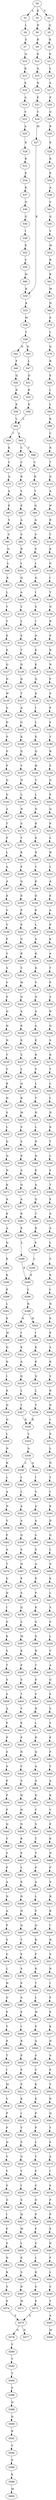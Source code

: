 strict digraph  {
	S0 -> S1 [ label = L ];
	S0 -> S2 [ label = V ];
	S0 -> S3 [ label = K ];
	S1 -> S4 [ label = L ];
	S2 -> S5 [ label = Q ];
	S3 -> S6 [ label = D ];
	S4 -> S7 [ label = S ];
	S5 -> S8 [ label = R ];
	S6 -> S9 [ label = R ];
	S7 -> S10 [ label = Q ];
	S8 -> S11 [ label = E ];
	S9 -> S12 [ label = E ];
	S10 -> S13 [ label = K ];
	S11 -> S14 [ label = L ];
	S12 -> S15 [ label = A ];
	S13 -> S16 [ label = E ];
	S14 -> S17 [ label = A ];
	S15 -> S18 [ label = N ];
	S16 -> S19 [ label = A ];
	S17 -> S20 [ label = E ];
	S18 -> S21 [ label = E ];
	S19 -> S22 [ label = V ];
	S20 -> S23 [ label = G ];
	S21 -> S24 [ label = V ];
	S22 -> S25 [ label = A ];
	S23 -> S26 [ label = R ];
	S24 -> S27 [ label = M ];
	S25 -> S28 [ label = K ];
	S26 -> S29 [ label = E ];
	S27 -> S30 [ label = K ];
	S28 -> S31 [ label = R ];
	S29 -> S32 [ label = R ];
	S30 -> S33 [ label = R ];
	S31 -> S34 [ label = E ];
	S32 -> S35 [ label = E ];
	S33 -> S36 [ label = M ];
	S34 -> S37 [ label = K ];
	S35 -> S38 [ label = A ];
	S36 -> S39 [ label = Y ];
	S37 -> S40 [ label = N ];
	S38 -> S41 [ label = C ];
	S39 -> S42 [ label = N ];
	S39 -> S43 [ label = D ];
	S40 -> S44 [ label = G ];
	S41 -> S45 [ label = Q ];
	S42 -> S46 [ label = F ];
	S43 -> S47 [ label = L ];
	S44 -> S48 [ label = I ];
	S45 -> S49 [ label = V ];
	S46 -> S50 [ label = Q ];
	S47 -> S51 [ label = Q ];
	S48 -> S52 [ label = E ];
	S49 -> S53 [ label = M ];
	S50 -> S54 [ label = K ];
	S51 -> S55 [ label = K ];
	S52 -> S56 [ label = V ];
	S53 -> S57 [ label = R ];
	S54 -> S58 [ label = E ];
	S55 -> S59 [ label = E ];
	S56 -> S60 [ label = M ];
	S57 -> S61 [ label = R ];
	S58 -> S62 [ label = L ];
	S59 -> S62 [ label = L ];
	S60 -> S30 [ label = K ];
	S61 -> S63 [ label = M ];
	S62 -> S64 [ label = I ];
	S62 -> S65 [ label = L ];
	S63 -> S66 [ label = N ];
	S64 -> S67 [ label = K ];
	S65 -> S68 [ label = T ];
	S65 -> S69 [ label = C ];
	S66 -> S70 [ label = E ];
	S67 -> S71 [ label = C ];
	S68 -> S72 [ label = C ];
	S69 -> S73 [ label = C ];
	S70 -> S74 [ label = L ];
	S71 -> S75 [ label = Q ];
	S72 -> S76 [ label = R ];
	S73 -> S77 [ label = R ];
	S74 -> S78 [ label = Q ];
	S75 -> S79 [ label = A ];
	S76 -> S80 [ label = T ];
	S77 -> S81 [ label = S ];
	S78 -> S82 [ label = R ];
	S79 -> S83 [ label = E ];
	S80 -> S84 [ label = Q ];
	S81 -> S85 [ label = E ];
	S82 -> S86 [ label = E ];
	S83 -> S87 [ label = V ];
	S84 -> S88 [ label = A ];
	S85 -> S89 [ label = A ];
	S86 -> S90 [ label = L ];
	S87 -> S91 [ label = S ];
	S88 -> S92 [ label = S ];
	S89 -> S93 [ label = S ];
	S90 -> S94 [ label = L ];
	S91 -> S95 [ label = Q ];
	S92 -> S96 [ label = S ];
	S93 -> S97 [ label = R ];
	S94 -> S98 [ label = R ];
	S95 -> S99 [ label = L ];
	S96 -> S100 [ label = L ];
	S97 -> S101 [ label = L ];
	S98 -> S102 [ label = C ];
	S99 -> S103 [ label = K ];
	S100 -> S104 [ label = Q ];
	S101 -> S105 [ label = Q ];
	S102 -> S106 [ label = R ];
	S103 -> S107 [ label = L ];
	S104 -> S108 [ label = I ];
	S105 -> S109 [ label = A ];
	S106 -> S110 [ label = T ];
	S107 -> S111 [ label = T ];
	S108 -> S112 [ label = S ];
	S109 -> S113 [ label = V ];
	S110 -> S114 [ label = D ];
	S111 -> S115 [ label = Y ];
	S112 -> S116 [ label = I ];
	S113 -> S117 [ label = L ];
	S114 -> S118 [ label = A ];
	S115 -> S119 [ label = E ];
	S116 -> S120 [ label = D ];
	S117 -> S121 [ label = E ];
	S118 -> S122 [ label = N ];
	S119 -> S123 [ label = E ];
	S120 -> S124 [ label = K ];
	S121 -> S125 [ label = T ];
	S122 -> S126 [ label = R ];
	S123 -> S127 [ label = Q ];
	S124 -> S128 [ label = K ];
	S125 -> S129 [ label = D ];
	S126 -> S130 [ label = T ];
	S127 -> S131 [ label = N ];
	S128 -> S132 [ label = Q ];
	S129 -> S133 [ label = Q ];
	S130 -> S134 [ label = K ];
	S131 -> S135 [ label = W ];
	S132 -> S136 [ label = K ];
	S133 -> S137 [ label = T ];
	S134 -> S138 [ label = G ];
	S135 -> S139 [ label = G ];
	S136 -> S140 [ label = I ];
	S137 -> S141 [ label = A ];
	S138 -> S142 [ label = I ];
	S139 -> S143 [ label = D ];
	S140 -> S144 [ label = L ];
	S141 -> S145 [ label = G ];
	S142 -> S146 [ label = T ];
	S143 -> S147 [ label = P ];
	S144 -> S148 [ label = E ];
	S145 -> S149 [ label = K ];
	S146 -> S150 [ label = N ];
	S147 -> S151 [ label = G ];
	S148 -> S152 [ label = Q ];
	S149 -> S153 [ label = Q ];
	S150 -> S154 [ label = R ];
	S151 -> S155 [ label = P ];
	S152 -> S156 [ label = H ];
	S153 -> S157 [ label = V ];
	S154 -> S158 [ label = E ];
	S155 -> S159 [ label = Q ];
	S156 -> S160 [ label = V ];
	S157 -> S161 [ label = N ];
	S158 -> S162 [ label = R ];
	S159 -> S163 [ label = G ];
	S160 -> S164 [ label = L ];
	S161 -> S165 [ label = L ];
	S162 -> S166 [ label = N ];
	S163 -> S167 [ label = A ];
	S164 -> S168 [ label = N ];
	S165 -> S169 [ label = N ];
	S166 -> S170 [ label = P ];
	S167 -> S171 [ label = T ];
	S168 -> S172 [ label = R ];
	S169 -> S173 [ label = S ];
	S170 -> S174 [ label = S ];
	S171 -> S175 [ label = P ];
	S172 -> S176 [ label = E ];
	S173 -> S177 [ label = T ];
	S174 -> S178 [ label = P ];
	S175 -> S179 [ label = L ];
	S176 -> S180 [ label = N ];
	S177 -> S181 [ label = K ];
	S178 -> S182 [ label = S ];
	S179 -> S183 [ label = A ];
	S180 -> S184 [ label = T ];
	S181 -> S185 [ label = P ];
	S182 -> S186 [ label = Y ];
	S183 -> S187 [ label = A ];
	S184 -> S188 [ label = E ];
	S185 -> S189 [ label = Q ];
	S186 -> S190 [ label = R ];
	S187 -> S191 [ label = E ];
	S188 -> S192 [ label = D ];
	S189 -> S193 [ label = E ];
	S190 -> S194 [ label = S ];
	S191 -> S195 [ label = V ];
	S192 -> S196 [ label = E ];
	S193 -> S197 [ label = P ];
	S194 -> S198 [ label = G ];
	S195 -> S199 [ label = Y ];
	S196 -> S200 [ label = L ];
	S197 -> S201 [ label = E ];
	S198 -> S202 [ label = P ];
	S199 -> S203 [ label = P ];
	S200 -> S204 [ label = A ];
	S201 -> S205 [ label = G ];
	S202 -> S206 [ label = Q ];
	S203 -> S207 [ label = S ];
	S204 -> S208 [ label = K ];
	S205 -> S209 [ label = R ];
	S206 -> S210 [ label = P ];
	S207 -> S211 [ label = S ];
	S208 -> S212 [ label = K ];
	S209 -> S213 [ label = Y ];
	S210 -> S214 [ label = S ];
	S211 -> S215 [ label = V ];
	S212 -> S216 [ label = Y ];
	S213 -> S217 [ label = W ];
	S214 -> S218 [ label = H ];
	S215 -> S219 [ label = P ];
	S216 -> S220 [ label = Q ];
	S217 -> S221 [ label = Q ];
	S218 -> S222 [ label = L ];
	S219 -> S223 [ label = Q ];
	S220 -> S224 [ label = A ];
	S221 -> S225 [ label = A ];
	S222 -> S226 [ label = A ];
	S223 -> S227 [ label = H ];
	S224 -> S228 [ label = A ];
	S225 -> S229 [ label = K ];
	S226 -> S230 [ label = E ];
	S227 -> S231 [ label = N ];
	S228 -> S232 [ label = E ];
	S229 -> S233 [ label = E ];
	S230 -> S234 [ label = A ];
	S231 -> S235 [ label = T ];
	S232 -> S236 [ label = R ];
	S233 -> S237 [ label = S ];
	S234 -> S238 [ label = P ];
	S235 -> S239 [ label = V ];
	S236 -> S240 [ label = S ];
	S237 -> S241 [ label = L ];
	S238 -> S242 [ label = K ];
	S239 -> S243 [ label = R ];
	S240 -> S244 [ label = L ];
	S241 -> S245 [ label = Q ];
	S242 -> S246 [ label = A ];
	S243 -> S247 [ label = H ];
	S244 -> S248 [ label = T ];
	S245 -> S249 [ label = R ];
	S246 -> S250 [ label = T ];
	S247 -> S251 [ label = S ];
	S248 -> S252 [ label = N ];
	S249 -> S253 [ label = M ];
	S250 -> S254 [ label = P ];
	S251 -> S255 [ label = L ];
	S252 -> S256 [ label = L ];
	S253 -> S257 [ label = S ];
	S254 -> S258 [ label = S ];
	S255 -> S259 [ label = Q ];
	S256 -> S260 [ label = N ];
	S257 -> S261 [ label = S ];
	S258 -> S262 [ label = N ];
	S259 -> S263 [ label = Q ];
	S260 -> S264 [ label = D ];
	S261 -> S265 [ label = E ];
	S262 -> S266 [ label = Q ];
	S263 -> S267 [ label = N ];
	S264 -> S268 [ label = E ];
	S265 -> S269 [ label = A ];
	S266 -> S270 [ label = S ];
	S267 -> S271 [ label = K ];
	S268 -> S272 [ label = A ];
	S269 -> S273 [ label = Q ];
	S270 -> S274 [ label = K ];
	S271 -> S275 [ label = A ];
	S272 -> S276 [ label = Q ];
	S273 -> S277 [ label = A ];
	S274 -> S278 [ label = T ];
	S275 -> S279 [ label = K ];
	S276 -> S280 [ label = T ];
	S277 -> S281 [ label = R ];
	S278 -> S282 [ label = L ];
	S279 -> S283 [ label = A ];
	S280 -> S284 [ label = R ];
	S281 -> S285 [ label = E ];
	S282 -> S286 [ label = L ];
	S283 -> S287 [ label = Q ];
	S284 -> S288 [ label = E ];
	S285 -> S289 [ label = L ];
	S286 -> S290 [ label = D ];
	S287 -> S291 [ label = K ];
	S288 -> S292 [ label = L ];
	S289 -> S293 [ label = E ];
	S290 -> S294 [ label = K ];
	S291 -> S295 [ label = K ];
	S292 -> S293 [ label = E ];
	S293 -> S296 [ label = L ];
	S294 -> S297 [ label = Y ];
	S295 -> S298 [ label = E ];
	S296 -> S299 [ label = R ];
	S297 -> S300 [ label = L ];
	S298 -> S301 [ label = L ];
	S299 -> S302 [ label = H ];
	S299 -> S303 [ label = K ];
	S300 -> S304 [ label = S ];
	S301 -> S305 [ label = E ];
	S302 -> S306 [ label = I ];
	S303 -> S307 [ label = I ];
	S304 -> S308 [ label = T ];
	S305 -> S309 [ label = M ];
	S306 -> S310 [ label = K ];
	S307 -> S311 [ label = K ];
	S308 -> S312 [ label = E ];
	S309 -> S313 [ label = Q ];
	S310 -> S314 [ label = E ];
	S311 -> S315 [ label = A ];
	S312 -> S316 [ label = A ];
	S313 -> S317 [ label = D ];
	S314 -> S318 [ label = Q ];
	S315 -> S319 [ label = Q ];
	S316 -> S320 [ label = A ];
	S317 -> S321 [ label = I ];
	S318 -> S322 [ label = L ];
	S319 -> S323 [ label = L ];
	S320 -> S324 [ label = L ];
	S321 -> S325 [ label = K ];
	S322 -> S326 [ label = T ];
	S323 -> S327 [ label = T ];
	S324 -> S328 [ label = S ];
	S325 -> S329 [ label = Q ];
	S326 -> S330 [ label = K ];
	S327 -> S330 [ label = K ];
	S328 -> S331 [ label = K ];
	S329 -> S332 [ label = Q ];
	S330 -> S333 [ label = L ];
	S331 -> S334 [ label = L ];
	S332 -> S335 [ label = L ];
	S333 -> S336 [ label = A ];
	S334 -> S337 [ label = N ];
	S335 -> S338 [ label = N ];
	S336 -> S339 [ label = L ];
	S336 -> S340 [ label = A ];
	S337 -> S341 [ label = K ];
	S338 -> S342 [ label = K ];
	S339 -> S343 [ label = I ];
	S340 -> S344 [ label = I ];
	S341 -> S345 [ label = E ];
	S342 -> S346 [ label = L ];
	S343 -> S347 [ label = L ];
	S344 -> S348 [ label = V ];
	S345 -> S349 [ label = A ];
	S346 -> S350 [ label = A ];
	S347 -> S351 [ label = A ];
	S348 -> S352 [ label = A ];
	S349 -> S353 [ label = K ];
	S350 -> S354 [ label = N ];
	S351 -> S355 [ label = A ];
	S352 -> S356 [ label = A ];
	S353 -> S357 [ label = S ];
	S354 -> S358 [ label = V ];
	S355 -> S359 [ label = Q ];
	S356 -> S360 [ label = S ];
	S357 -> S361 [ label = R ];
	S358 -> S362 [ label = F ];
	S359 -> S363 [ label = S ];
	S360 -> S364 [ label = S ];
	S361 -> S365 [ label = D ];
	S362 -> S366 [ label = A ];
	S363 -> S367 [ label = N ];
	S364 -> S368 [ label = A ];
	S365 -> S369 [ label = L ];
	S366 -> S370 [ label = T ];
	S367 -> S371 [ label = P ];
	S368 -> S372 [ label = E ];
	S369 -> S373 [ label = E ];
	S370 -> S374 [ label = G ];
	S371 -> S375 [ label = S ];
	S372 -> S376 [ label = P ];
	S373 -> S377 [ label = L ];
	S374 -> S378 [ label = D ];
	S375 -> S379 [ label = Q ];
	S376 -> S380 [ label = K ];
	S377 -> S381 [ label = N ];
	S378 -> S382 [ label = I ];
	S379 -> S383 [ label = L ];
	S380 -> S384 [ label = G ];
	S381 -> S385 [ label = Y ];
	S382 -> S386 [ label = G ];
	S383 -> S387 [ label = M ];
	S384 -> S388 [ label = G ];
	S385 -> S389 [ label = I ];
	S386 -> S390 [ label = K ];
	S387 -> S391 [ label = K ];
	S388 -> S392 [ label = H ];
	S389 -> S393 [ label = K ];
	S390 -> S394 [ label = S ];
	S391 -> S395 [ label = P ];
	S392 -> S396 [ label = T ];
	S393 -> S397 [ label = D ];
	S394 -> S398 [ label = T ];
	S395 -> S399 [ label = S ];
	S396 -> S400 [ label = E ];
	S397 -> S401 [ label = Q ];
	S398 -> S402 [ label = S ];
	S399 -> S403 [ label = T ];
	S400 -> S404 [ label = V ];
	S401 -> S405 [ label = L ];
	S402 -> S406 [ label = S ];
	S403 -> S407 [ label = V ];
	S404 -> S408 [ label = N ];
	S405 -> S409 [ label = G ];
	S406 -> S410 [ label = A ];
	S407 -> S411 [ label = E ];
	S408 -> S412 [ label = L ];
	S409 -> S413 [ label = K ];
	S410 -> S414 [ label = P ];
	S411 -> S415 [ label = F ];
	S412 -> S416 [ label = R ];
	S413 -> S417 [ label = L ];
	S414 -> S418 [ label = P ];
	S415 -> S419 [ label = N ];
	S416 -> S420 [ label = Q ];
	S417 -> S421 [ label = A ];
	S418 -> S422 [ label = S ];
	S419 -> S423 [ label = V ];
	S420 -> S424 [ label = A ];
	S421 -> S425 [ label = S ];
	S422 -> S426 [ label = S ];
	S423 -> S427 [ label = S ];
	S424 -> S428 [ label = G ];
	S425 -> S429 [ label = L ];
	S426 -> S430 [ label = P ];
	S427 -> S431 [ label = H ];
	S428 -> S432 [ label = D ];
	S429 -> S433 [ label = V ];
	S430 -> S434 [ label = P ];
	S431 -> S435 [ label = H ];
	S432 -> S436 [ label = C ];
	S433 -> S437 [ label = A ];
	S434 -> S438 [ label = P ];
	S435 -> S439 [ label = N ];
	S436 -> S440 [ label = S ];
	S437 -> S441 [ label = Q ];
	S438 -> S442 [ label = Q ];
	S439 -> S443 [ label = R ];
	S440 -> S444 [ label = T ];
	S441 -> S445 [ label = S ];
	S442 -> S446 [ label = T ];
	S443 -> S447 [ label = P ];
	S444 -> S448 [ label = T ];
	S445 -> S449 [ label = S ];
	S446 -> S450 [ label = S ];
	S447 -> S451 [ label = L ];
	S448 -> S452 [ label = P ];
	S449 -> S453 [ label = S ];
	S450 -> S454 [ label = F ];
	S451 -> S455 [ label = E ];
	S452 -> S456 [ label = A ];
	S453 -> S457 [ label = E ];
	S454 -> S458 [ label = A ];
	S455 -> S459 [ label = D ];
	S456 -> S460 [ label = L ];
	S457 -> S461 [ label = P ];
	S458 -> S462 [ label = N ];
	S459 -> S463 [ label = N ];
	S460 -> S464 [ label = P ];
	S461 -> S465 [ label = Y ];
	S462 -> S466 [ label = A ];
	S463 -> S467 [ label = Q ];
	S464 -> S468 [ label = Q ];
	S465 -> S469 [ label = A ];
	S466 -> S470 [ label = P ];
	S467 -> S471 [ label = T ];
	S468 -> S472 [ label = K ];
	S469 -> S473 [ label = K ];
	S470 -> S474 [ label = S ];
	S471 -> S475 [ label = F ];
	S472 -> S476 [ label = F ];
	S473 -> S477 [ label = V ];
	S474 -> S478 [ label = G ];
	S475 -> S479 [ label = S ];
	S476 -> S480 [ label = R ];
	S477 -> S481 [ label = P ];
	S478 -> S482 [ label = L ];
	S479 -> S483 [ label = P ];
	S480 -> S484 [ label = T ];
	S481 -> S485 [ label = K ];
	S482 -> S486 [ label = H ];
	S483 -> S487 [ label = A ];
	S484 -> S488 [ label = L ];
	S485 -> S489 [ label = N ];
	S486 -> S490 [ label = G ];
	S487 -> S491 [ label = F ];
	S488 -> S492 [ label = W ];
	S489 -> S493 [ label = P ];
	S490 -> S494 [ label = P ];
	S491 -> S495 [ label = I ];
	S492 -> S496 [ label = P ];
	S493 -> S497 [ label = S ];
	S494 -> S498 [ label = T ];
	S495 -> S499 [ label = R ];
	S496 -> S500 [ label = A ];
	S497 -> S501 [ label = R ];
	S498 -> S502 [ label = P ];
	S499 -> S503 [ label = E ];
	S500 -> S504 [ label = S ];
	S501 -> S505 [ label = R ];
	S502 -> S506 [ label = T ];
	S503 -> S507 [ label = P ];
	S504 -> S508 [ label = V ];
	S505 -> S509 [ label = I ];
	S506 -> S510 [ label = I ];
	S507 -> S511 [ label = P ];
	S508 -> S512 [ label = K ];
	S509 -> S513 [ label = N ];
	S510 -> S514 [ label = M ];
	S511 -> S515 [ label = K ];
	S512 -> S516 [ label = E ];
	S513 -> S517 [ label = S ];
	S514 -> S518 [ label = V ];
	S515 -> S519 [ label = I ];
	S516 -> S520 [ label = P ];
	S517 -> S521 [ label = N ];
	S518 -> S522 [ label = P ];
	S519 -> S523 [ label = Y ];
	S520 -> S524 [ label = P ];
	S521 -> S525 [ label = I ];
	S522 -> S526 [ label = P ];
	S523 -> S527 [ label = S ];
	S524 -> S528 [ label = L ];
	S525 -> S529 [ label = F ];
	S526 -> S530 [ label = Q ];
	S527 -> S531 [ label = G ];
	S528 -> S532 [ label = Y ];
	S529 -> S533 [ label = P ];
	S530 -> S534 [ label = Y ];
	S531 -> S535 [ label = V ];
	S532 -> S536 [ label = F ];
	S533 -> S537 [ label = K ];
	S534 -> S538 [ label = Y ];
	S535 -> S539 [ label = I ];
	S536 -> S540 [ label = S ];
	S537 -> S541 [ label = N ];
	S538 -> S542 [ label = S ];
	S539 -> S543 [ label = S ];
	S540 -> S544 [ label = G ];
	S541 -> S545 [ label = A ];
	S542 -> S546 [ label = G ];
	S543 -> S547 [ label = H ];
	S544 -> S548 [ label = F ];
	S545 -> S549 [ label = P ];
	S546 -> S550 [ label = I ];
	S547 -> S551 [ label = M ];
	S548 -> S552 [ label = F ];
	S549 -> S553 [ label = Y ];
	S550 -> S554 [ label = F ];
	S551 -> S555 [ label = L ];
	S552 -> S556 [ label = S ];
	S553 -> S557 [ label = D ];
	S554 -> S558 [ label = S ];
	S555 -> S559 [ label = E ];
	S556 -> S560 [ label = L ];
	S557 -> S561 [ label = Q ];
	S558 -> S562 [ label = D ];
	S559 -> S563 [ label = S ];
	S560 -> S564 [ label = K ];
	S561 -> S565 [ label = Y ];
	S562 -> S566 [ label = K ];
	S563 -> S567 [ label = D ];
	S564 -> S568 [ label = S ];
	S565 -> S569 [ label = S ];
	S566 -> S570 [ label = S ];
	S567 -> S571 [ label = M ];
	S568 -> S572 [ label = P ];
	S569 -> S573 [ label = A ];
	S570 -> S574 [ label = P ];
	S572 -> S575 [ label = S ];
	S573 -> S576 [ label = I ];
	S574 -> S575 [ label = S ];
	S575 -> S577 [ label = D ];
	S575 -> S578 [ label = G ];
	S576 -> S579 [ label = S ];
	S578 -> S580 [ label = V ];
	S579 -> S581 [ label = P ];
	S580 -> S582 [ label = T ];
	S581 -> S583 [ label = P ];
	S582 -> S584 [ label = T ];
	S583 -> S585 [ label = E ];
	S584 -> S586 [ label = S ];
	S585 -> S587 [ label = D ];
	S586 -> S588 [ label = Q ];
	S587 -> S589 [ label = F ];
	S588 -> S590 [ label = D ];
	S589 -> S591 [ label = L ];
	S590 -> S592 [ label = R ];
	S591 -> S593 [ label = S ];
	S592 -> S594 [ label = V ];
	S593 -> S595 [ label = T ];
	S594 -> S596 [ label = P ];
	S595 -> S597 [ label = A ];
	S596 -> S598 [ label = E ];
	S597 -> S599 [ label = M ];
	S598 -> S600 [ label = M ];
}
